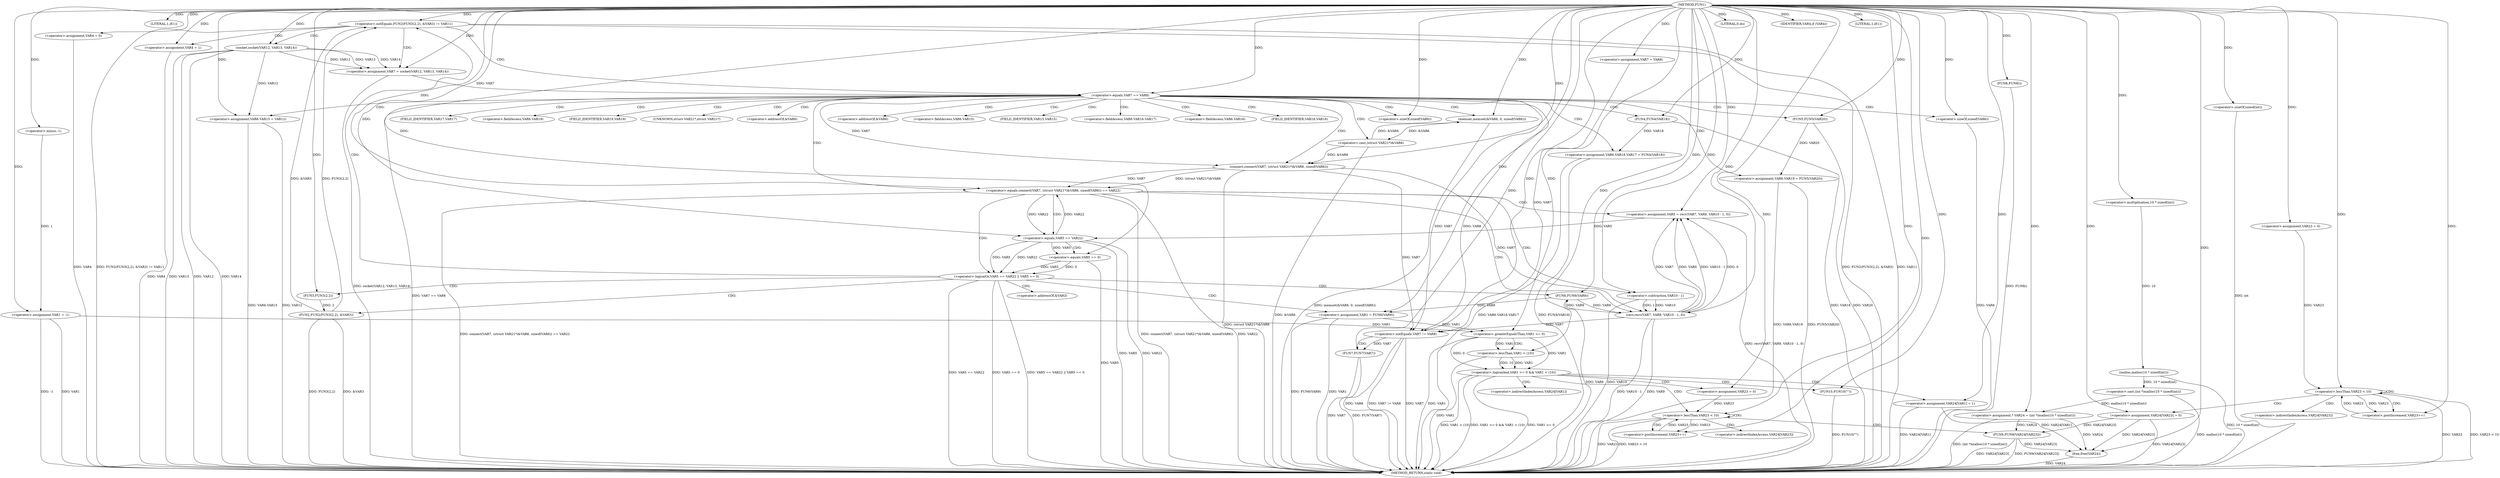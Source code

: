 digraph FUN1 {  
"1000100" [label = "(METHOD,FUN1)" ]
"1000288" [label = "(METHOD_RETURN,static void)" ]
"1000103" [label = "(<operator>.assignment,VAR1 = -1)" ]
"1000105" [label = "(<operator>.minus,-1)" ]
"1000108" [label = "(LITERAL,1,if(1))" ]
"1000113" [label = "(<operator>.assignment,VAR4 = 0)" ]
"1000119" [label = "(<operator>.assignment,VAR7 = VAR8)" ]
"1000126" [label = "(<operator>.notEquals,FUN2(FUN3(2,2), &VAR3) != VAR11)" ]
"1000127" [label = "(FUN2,FUN2(FUN3(2,2), &VAR3))" ]
"1000128" [label = "(FUN3,FUN3(2,2))" ]
"1000136" [label = "(<operator>.assignment,VAR4 = 1)" ]
"1000139" [label = "(<operator>.assignment,VAR7 = socket(VAR12, VAR13, VAR14))" ]
"1000141" [label = "(socket,socket(VAR12, VAR13, VAR14))" ]
"1000146" [label = "(<operator>.equals,VAR7 == VAR8)" ]
"1000151" [label = "(memset,memset(&VAR6, 0, sizeof(VAR6)))" ]
"1000155" [label = "(<operator>.sizeOf,sizeof(VAR6))" ]
"1000157" [label = "(<operator>.assignment,VAR6.VAR15 = VAR12)" ]
"1000162" [label = "(<operator>.assignment,VAR6.VAR16.VAR17 = FUN4(VAR18))" ]
"1000168" [label = "(FUN4,FUN4(VAR18))" ]
"1000170" [label = "(<operator>.assignment,VAR6.VAR19 = FUN5(VAR20))" ]
"1000174" [label = "(FUN5,FUN5(VAR20))" ]
"1000177" [label = "(<operator>.equals,connect(VAR7, (struct VAR21*)&VAR6, sizeof(VAR6)) == VAR22)" ]
"1000178" [label = "(connect,connect(VAR7, (struct VAR21*)&VAR6, sizeof(VAR6)))" ]
"1000180" [label = "(<operator>.cast,(struct VAR21*)&VAR6)" ]
"1000184" [label = "(<operator>.sizeOf,sizeof(VAR6))" ]
"1000189" [label = "(<operator>.assignment,VAR5 = recv(VAR7, VAR9, VAR10 - 1, 0))" ]
"1000191" [label = "(recv,recv(VAR7, VAR9, VAR10 - 1, 0))" ]
"1000194" [label = "(<operator>.subtraction,VAR10 - 1)" ]
"1000199" [label = "(<operator>.logicalOr,VAR5 == VAR22 || VAR5 == 0)" ]
"1000200" [label = "(<operator>.equals,VAR5 == VAR22)" ]
"1000203" [label = "(<operator>.equals,VAR5 == 0)" ]
"1000208" [label = "(<operator>.assignment,VAR1 = FUN6(VAR9))" ]
"1000210" [label = "(FUN6,FUN6(VAR9))" ]
"1000212" [label = "(LITERAL,0,do)" ]
"1000214" [label = "(<operator>.notEquals,VAR7 != VAR8)" ]
"1000218" [label = "(FUN7,FUN7(VAR7))" ]
"1000221" [label = "(IDENTIFIER,VAR4,if (VAR4))" ]
"1000223" [label = "(FUN8,FUN8())" ]
"1000225" [label = "(LITERAL,1,if(1))" ]
"1000230" [label = "(<operator>.assignment,* VAR24 = (int *)malloc(10 * sizeof(int)))" ]
"1000232" [label = "(<operator>.cast,(int *)malloc(10 * sizeof(int)))" ]
"1000234" [label = "(malloc,malloc(10 * sizeof(int)))" ]
"1000235" [label = "(<operator>.multiplication,10 * sizeof(int))" ]
"1000237" [label = "(<operator>.sizeOf,sizeof(int))" ]
"1000240" [label = "(<operator>.assignment,VAR23 = 0)" ]
"1000243" [label = "(<operator>.lessThan,VAR23 < 10)" ]
"1000246" [label = "(<operator>.postIncrement,VAR23++)" ]
"1000249" [label = "(<operator>.assignment,VAR24[VAR23] = 0)" ]
"1000255" [label = "(<operator>.logicalAnd,VAR1 >= 0 && VAR1 < (10))" ]
"1000256" [label = "(<operator>.greaterEqualsThan,VAR1 >= 0)" ]
"1000259" [label = "(<operator>.lessThan,VAR1 < (10))" ]
"1000263" [label = "(<operator>.assignment,VAR24[VAR1] = 1)" ]
"1000269" [label = "(<operator>.assignment,VAR23 = 0)" ]
"1000272" [label = "(<operator>.lessThan,VAR23 < 10)" ]
"1000275" [label = "(<operator>.postIncrement,VAR23++)" ]
"1000278" [label = "(FUN9,FUN9(VAR24[VAR23]))" ]
"1000284" [label = "(FUN10,FUN10(\"\"))" ]
"1000286" [label = "(free,free(VAR24))" ]
"1000131" [label = "(<operator>.addressOf,&VAR3)" ]
"1000152" [label = "(<operator>.addressOf,&VAR6)" ]
"1000158" [label = "(<operator>.fieldAccess,VAR6.VAR15)" ]
"1000160" [label = "(FIELD_IDENTIFIER,VAR15,VAR15)" ]
"1000163" [label = "(<operator>.fieldAccess,VAR6.VAR16.VAR17)" ]
"1000164" [label = "(<operator>.fieldAccess,VAR6.VAR16)" ]
"1000166" [label = "(FIELD_IDENTIFIER,VAR16,VAR16)" ]
"1000167" [label = "(FIELD_IDENTIFIER,VAR17,VAR17)" ]
"1000171" [label = "(<operator>.fieldAccess,VAR6.VAR19)" ]
"1000173" [label = "(FIELD_IDENTIFIER,VAR19,VAR19)" ]
"1000181" [label = "(UNKNOWN,struct VAR21*,struct VAR21*)" ]
"1000182" [label = "(<operator>.addressOf,&VAR6)" ]
"1000250" [label = "(<operator>.indirectIndexAccess,VAR24[VAR23])" ]
"1000264" [label = "(<operator>.indirectIndexAccess,VAR24[VAR1])" ]
"1000279" [label = "(<operator>.indirectIndexAccess,VAR24[VAR23])" ]
  "1000141" -> "1000288"  [ label = "DDG: VAR12"] 
  "1000184" -> "1000288"  [ label = "DDG: VAR6"] 
  "1000126" -> "1000288"  [ label = "DDG: FUN2(FUN3(2,2), &VAR3)"] 
  "1000278" -> "1000288"  [ label = "DDG: FUN9(VAR24[VAR23])"] 
  "1000126" -> "1000288"  [ label = "DDG: VAR11"] 
  "1000180" -> "1000288"  [ label = "DDG: &VAR6"] 
  "1000255" -> "1000288"  [ label = "DDG: VAR1 < (10)"] 
  "1000177" -> "1000288"  [ label = "DDG: connect(VAR7, (struct VAR21*)&VAR6, sizeof(VAR6))"] 
  "1000162" -> "1000288"  [ label = "DDG: FUN4(VAR18)"] 
  "1000259" -> "1000288"  [ label = "DDG: VAR1"] 
  "1000177" -> "1000288"  [ label = "DDG: VAR22"] 
  "1000126" -> "1000288"  [ label = "DDG: FUN2(FUN3(2,2), &VAR3) != VAR11"] 
  "1000191" -> "1000288"  [ label = "DDG: VAR10 - 1"] 
  "1000200" -> "1000288"  [ label = "DDG: VAR5"] 
  "1000223" -> "1000288"  [ label = "DDG: FUN8()"] 
  "1000208" -> "1000288"  [ label = "DDG: VAR1"] 
  "1000284" -> "1000288"  [ label = "DDG: FUN10(\"\")"] 
  "1000208" -> "1000288"  [ label = "DDG: FUN6(VAR9)"] 
  "1000151" -> "1000288"  [ label = "DDG: memset(&VAR6, 0, sizeof(VAR6))"] 
  "1000168" -> "1000288"  [ label = "DDG: VAR18"] 
  "1000234" -> "1000288"  [ label = "DDG: 10 * sizeof(int)"] 
  "1000199" -> "1000288"  [ label = "DDG: VAR5 == VAR22"] 
  "1000214" -> "1000288"  [ label = "DDG: VAR8"] 
  "1000286" -> "1000288"  [ label = "DDG: VAR24"] 
  "1000255" -> "1000288"  [ label = "DDG: VAR1 >= 0 && VAR1 < (10)"] 
  "1000103" -> "1000288"  [ label = "DDG: VAR1"] 
  "1000103" -> "1000288"  [ label = "DDG: -1"] 
  "1000218" -> "1000288"  [ label = "DDG: VAR7"] 
  "1000214" -> "1000288"  [ label = "DDG: VAR7 != VAR8"] 
  "1000237" -> "1000288"  [ label = "DDG: int"] 
  "1000113" -> "1000288"  [ label = "DDG: VAR4"] 
  "1000139" -> "1000288"  [ label = "DDG: socket(VAR12, VAR13, VAR14)"] 
  "1000194" -> "1000288"  [ label = "DDG: VAR10"] 
  "1000141" -> "1000288"  [ label = "DDG: VAR14"] 
  "1000157" -> "1000288"  [ label = "DDG: VAR6.VAR15"] 
  "1000189" -> "1000288"  [ label = "DDG: recv(VAR7, VAR9, VAR10 - 1, 0)"] 
  "1000178" -> "1000288"  [ label = "DDG: (struct VAR21*)&VAR6"] 
  "1000263" -> "1000288"  [ label = "DDG: VAR24[VAR1]"] 
  "1000218" -> "1000288"  [ label = "DDG: FUN7(VAR7)"] 
  "1000199" -> "1000288"  [ label = "DDG: VAR5 == 0"] 
  "1000199" -> "1000288"  [ label = "DDG: VAR5 == VAR22 || VAR5 == 0"] 
  "1000272" -> "1000288"  [ label = "DDG: VAR23"] 
  "1000230" -> "1000288"  [ label = "DDG: (int *)malloc(10 * sizeof(int))"] 
  "1000191" -> "1000288"  [ label = "DDG: VAR9"] 
  "1000210" -> "1000288"  [ label = "DDG: VAR9"] 
  "1000232" -> "1000288"  [ label = "DDG: malloc(10 * sizeof(int))"] 
  "1000170" -> "1000288"  [ label = "DDG: VAR6.VAR19"] 
  "1000141" -> "1000288"  [ label = "DDG: VAR13"] 
  "1000214" -> "1000288"  [ label = "DDG: VAR7"] 
  "1000177" -> "1000288"  [ label = "DDG: connect(VAR7, (struct VAR21*)&VAR6, sizeof(VAR6)) == VAR22"] 
  "1000243" -> "1000288"  [ label = "DDG: VAR23"] 
  "1000256" -> "1000288"  [ label = "DDG: VAR1"] 
  "1000127" -> "1000288"  [ label = "DDG: FUN3(2,2)"] 
  "1000249" -> "1000288"  [ label = "DDG: VAR24[VAR23]"] 
  "1000272" -> "1000288"  [ label = "DDG: VAR23 < 10"] 
  "1000255" -> "1000288"  [ label = "DDG: VAR1 >= 0"] 
  "1000162" -> "1000288"  [ label = "DDG: VAR6.VAR16.VAR17"] 
  "1000146" -> "1000288"  [ label = "DDG: VAR7 == VAR8"] 
  "1000157" -> "1000288"  [ label = "DDG: VAR12"] 
  "1000278" -> "1000288"  [ label = "DDG: VAR24[VAR23]"] 
  "1000170" -> "1000288"  [ label = "DDG: FUN5(VAR20)"] 
  "1000136" -> "1000288"  [ label = "DDG: VAR4"] 
  "1000243" -> "1000288"  [ label = "DDG: VAR23 < 10"] 
  "1000174" -> "1000288"  [ label = "DDG: VAR20"] 
  "1000203" -> "1000288"  [ label = "DDG: VAR5"] 
  "1000127" -> "1000288"  [ label = "DDG: &VAR3"] 
  "1000200" -> "1000288"  [ label = "DDG: VAR22"] 
  "1000105" -> "1000103"  [ label = "DDG: 1"] 
  "1000100" -> "1000103"  [ label = "DDG: "] 
  "1000100" -> "1000105"  [ label = "DDG: "] 
  "1000100" -> "1000108"  [ label = "DDG: "] 
  "1000100" -> "1000113"  [ label = "DDG: "] 
  "1000100" -> "1000119"  [ label = "DDG: "] 
  "1000127" -> "1000126"  [ label = "DDG: FUN3(2,2)"] 
  "1000127" -> "1000126"  [ label = "DDG: &VAR3"] 
  "1000128" -> "1000127"  [ label = "DDG: 2"] 
  "1000100" -> "1000128"  [ label = "DDG: "] 
  "1000100" -> "1000126"  [ label = "DDG: "] 
  "1000100" -> "1000136"  [ label = "DDG: "] 
  "1000141" -> "1000139"  [ label = "DDG: VAR12"] 
  "1000141" -> "1000139"  [ label = "DDG: VAR13"] 
  "1000141" -> "1000139"  [ label = "DDG: VAR14"] 
  "1000100" -> "1000139"  [ label = "DDG: "] 
  "1000100" -> "1000141"  [ label = "DDG: "] 
  "1000139" -> "1000146"  [ label = "DDG: VAR7"] 
  "1000100" -> "1000146"  [ label = "DDG: "] 
  "1000180" -> "1000151"  [ label = "DDG: &VAR6"] 
  "1000100" -> "1000151"  [ label = "DDG: "] 
  "1000100" -> "1000155"  [ label = "DDG: "] 
  "1000141" -> "1000157"  [ label = "DDG: VAR12"] 
  "1000100" -> "1000157"  [ label = "DDG: "] 
  "1000168" -> "1000162"  [ label = "DDG: VAR18"] 
  "1000100" -> "1000168"  [ label = "DDG: "] 
  "1000174" -> "1000170"  [ label = "DDG: VAR20"] 
  "1000100" -> "1000174"  [ label = "DDG: "] 
  "1000178" -> "1000177"  [ label = "DDG: VAR7"] 
  "1000178" -> "1000177"  [ label = "DDG: (struct VAR21*)&VAR6"] 
  "1000146" -> "1000178"  [ label = "DDG: VAR7"] 
  "1000100" -> "1000178"  [ label = "DDG: "] 
  "1000180" -> "1000178"  [ label = "DDG: &VAR6"] 
  "1000151" -> "1000180"  [ label = "DDG: &VAR6"] 
  "1000100" -> "1000184"  [ label = "DDG: "] 
  "1000200" -> "1000177"  [ label = "DDG: VAR22"] 
  "1000100" -> "1000177"  [ label = "DDG: "] 
  "1000191" -> "1000189"  [ label = "DDG: VAR7"] 
  "1000191" -> "1000189"  [ label = "DDG: VAR9"] 
  "1000191" -> "1000189"  [ label = "DDG: VAR10 - 1"] 
  "1000191" -> "1000189"  [ label = "DDG: 0"] 
  "1000100" -> "1000189"  [ label = "DDG: "] 
  "1000178" -> "1000191"  [ label = "DDG: VAR7"] 
  "1000100" -> "1000191"  [ label = "DDG: "] 
  "1000210" -> "1000191"  [ label = "DDG: VAR9"] 
  "1000194" -> "1000191"  [ label = "DDG: VAR10"] 
  "1000194" -> "1000191"  [ label = "DDG: 1"] 
  "1000100" -> "1000194"  [ label = "DDG: "] 
  "1000200" -> "1000199"  [ label = "DDG: VAR5"] 
  "1000200" -> "1000199"  [ label = "DDG: VAR22"] 
  "1000189" -> "1000200"  [ label = "DDG: VAR5"] 
  "1000100" -> "1000200"  [ label = "DDG: "] 
  "1000177" -> "1000200"  [ label = "DDG: VAR22"] 
  "1000203" -> "1000199"  [ label = "DDG: VAR5"] 
  "1000203" -> "1000199"  [ label = "DDG: 0"] 
  "1000200" -> "1000203"  [ label = "DDG: VAR5"] 
  "1000100" -> "1000203"  [ label = "DDG: "] 
  "1000210" -> "1000208"  [ label = "DDG: VAR9"] 
  "1000100" -> "1000208"  [ label = "DDG: "] 
  "1000191" -> "1000210"  [ label = "DDG: VAR9"] 
  "1000100" -> "1000210"  [ label = "DDG: "] 
  "1000100" -> "1000212"  [ label = "DDG: "] 
  "1000178" -> "1000214"  [ label = "DDG: VAR7"] 
  "1000119" -> "1000214"  [ label = "DDG: VAR7"] 
  "1000146" -> "1000214"  [ label = "DDG: VAR7"] 
  "1000191" -> "1000214"  [ label = "DDG: VAR7"] 
  "1000100" -> "1000214"  [ label = "DDG: "] 
  "1000146" -> "1000214"  [ label = "DDG: VAR8"] 
  "1000214" -> "1000218"  [ label = "DDG: VAR7"] 
  "1000100" -> "1000218"  [ label = "DDG: "] 
  "1000100" -> "1000221"  [ label = "DDG: "] 
  "1000100" -> "1000223"  [ label = "DDG: "] 
  "1000100" -> "1000225"  [ label = "DDG: "] 
  "1000232" -> "1000230"  [ label = "DDG: malloc(10 * sizeof(int))"] 
  "1000100" -> "1000230"  [ label = "DDG: "] 
  "1000234" -> "1000232"  [ label = "DDG: 10 * sizeof(int)"] 
  "1000235" -> "1000234"  [ label = "DDG: 10"] 
  "1000100" -> "1000235"  [ label = "DDG: "] 
  "1000100" -> "1000237"  [ label = "DDG: "] 
  "1000100" -> "1000240"  [ label = "DDG: "] 
  "1000240" -> "1000243"  [ label = "DDG: VAR23"] 
  "1000246" -> "1000243"  [ label = "DDG: VAR23"] 
  "1000100" -> "1000243"  [ label = "DDG: "] 
  "1000243" -> "1000246"  [ label = "DDG: VAR23"] 
  "1000100" -> "1000246"  [ label = "DDG: "] 
  "1000100" -> "1000249"  [ label = "DDG: "] 
  "1000256" -> "1000255"  [ label = "DDG: VAR1"] 
  "1000256" -> "1000255"  [ label = "DDG: 0"] 
  "1000208" -> "1000256"  [ label = "DDG: VAR1"] 
  "1000103" -> "1000256"  [ label = "DDG: VAR1"] 
  "1000100" -> "1000256"  [ label = "DDG: "] 
  "1000259" -> "1000255"  [ label = "DDG: VAR1"] 
  "1000259" -> "1000255"  [ label = "DDG: 10"] 
  "1000256" -> "1000259"  [ label = "DDG: VAR1"] 
  "1000100" -> "1000259"  [ label = "DDG: "] 
  "1000100" -> "1000263"  [ label = "DDG: "] 
  "1000100" -> "1000269"  [ label = "DDG: "] 
  "1000275" -> "1000272"  [ label = "DDG: VAR23"] 
  "1000269" -> "1000272"  [ label = "DDG: VAR23"] 
  "1000100" -> "1000272"  [ label = "DDG: "] 
  "1000272" -> "1000275"  [ label = "DDG: VAR23"] 
  "1000100" -> "1000275"  [ label = "DDG: "] 
  "1000230" -> "1000278"  [ label = "DDG: VAR24"] 
  "1000249" -> "1000278"  [ label = "DDG: VAR24[VAR23]"] 
  "1000100" -> "1000284"  [ label = "DDG: "] 
  "1000263" -> "1000286"  [ label = "DDG: VAR24[VAR1]"] 
  "1000230" -> "1000286"  [ label = "DDG: VAR24"] 
  "1000249" -> "1000286"  [ label = "DDG: VAR24[VAR23]"] 
  "1000278" -> "1000286"  [ label = "DDG: VAR24[VAR23]"] 
  "1000100" -> "1000286"  [ label = "DDG: "] 
  "1000126" -> "1000141"  [ label = "CDG: "] 
  "1000126" -> "1000139"  [ label = "CDG: "] 
  "1000126" -> "1000146"  [ label = "CDG: "] 
  "1000126" -> "1000136"  [ label = "CDG: "] 
  "1000146" -> "1000164"  [ label = "CDG: "] 
  "1000146" -> "1000174"  [ label = "CDG: "] 
  "1000146" -> "1000182"  [ label = "CDG: "] 
  "1000146" -> "1000166"  [ label = "CDG: "] 
  "1000146" -> "1000180"  [ label = "CDG: "] 
  "1000146" -> "1000157"  [ label = "CDG: "] 
  "1000146" -> "1000167"  [ label = "CDG: "] 
  "1000146" -> "1000151"  [ label = "CDG: "] 
  "1000146" -> "1000160"  [ label = "CDG: "] 
  "1000146" -> "1000152"  [ label = "CDG: "] 
  "1000146" -> "1000163"  [ label = "CDG: "] 
  "1000146" -> "1000168"  [ label = "CDG: "] 
  "1000146" -> "1000178"  [ label = "CDG: "] 
  "1000146" -> "1000173"  [ label = "CDG: "] 
  "1000146" -> "1000158"  [ label = "CDG: "] 
  "1000146" -> "1000155"  [ label = "CDG: "] 
  "1000146" -> "1000170"  [ label = "CDG: "] 
  "1000146" -> "1000171"  [ label = "CDG: "] 
  "1000146" -> "1000184"  [ label = "CDG: "] 
  "1000146" -> "1000177"  [ label = "CDG: "] 
  "1000146" -> "1000162"  [ label = "CDG: "] 
  "1000146" -> "1000181"  [ label = "CDG: "] 
  "1000177" -> "1000200"  [ label = "CDG: "] 
  "1000177" -> "1000191"  [ label = "CDG: "] 
  "1000177" -> "1000199"  [ label = "CDG: "] 
  "1000177" -> "1000194"  [ label = "CDG: "] 
  "1000177" -> "1000189"  [ label = "CDG: "] 
  "1000199" -> "1000208"  [ label = "CDG: "] 
  "1000199" -> "1000210"  [ label = "CDG: "] 
  "1000199" -> "1000127"  [ label = "CDG: "] 
  "1000199" -> "1000128"  [ label = "CDG: "] 
  "1000199" -> "1000126"  [ label = "CDG: "] 
  "1000199" -> "1000131"  [ label = "CDG: "] 
  "1000200" -> "1000203"  [ label = "CDG: "] 
  "1000214" -> "1000218"  [ label = "CDG: "] 
  "1000243" -> "1000243"  [ label = "CDG: "] 
  "1000243" -> "1000250"  [ label = "CDG: "] 
  "1000243" -> "1000246"  [ label = "CDG: "] 
  "1000243" -> "1000249"  [ label = "CDG: "] 
  "1000255" -> "1000269"  [ label = "CDG: "] 
  "1000255" -> "1000284"  [ label = "CDG: "] 
  "1000255" -> "1000263"  [ label = "CDG: "] 
  "1000255" -> "1000272"  [ label = "CDG: "] 
  "1000255" -> "1000264"  [ label = "CDG: "] 
  "1000256" -> "1000259"  [ label = "CDG: "] 
  "1000272" -> "1000279"  [ label = "CDG: "] 
  "1000272" -> "1000272"  [ label = "CDG: "] 
  "1000272" -> "1000278"  [ label = "CDG: "] 
  "1000272" -> "1000275"  [ label = "CDG: "] 
}
